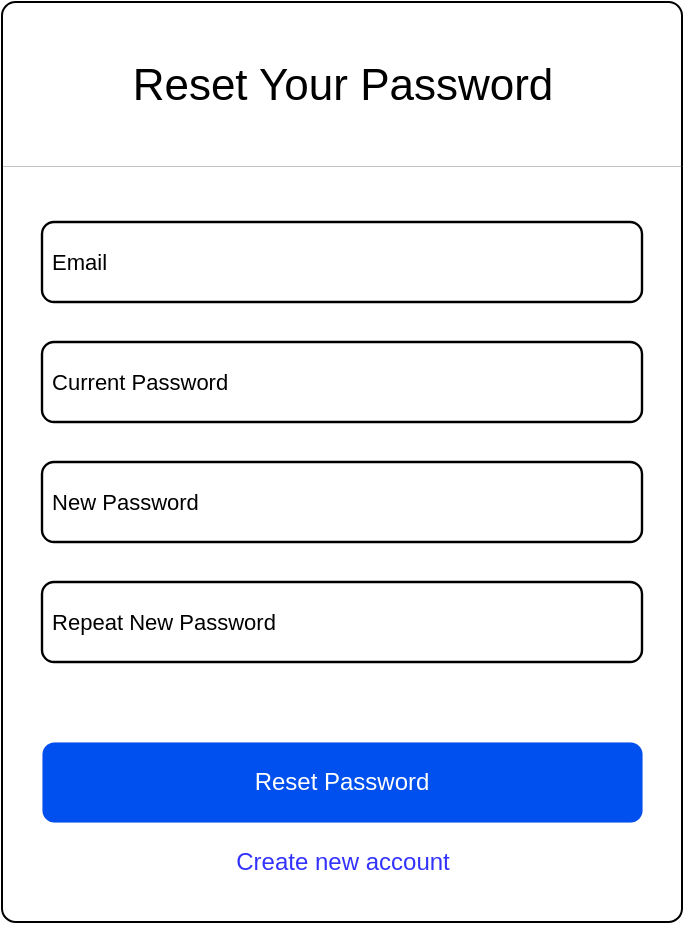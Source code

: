 <mxfile>
    <diagram id="BKEKtbX7UNuSLrMuigM0" name="Page-1">
        <mxGraphModel dx="1386" dy="779" grid="1" gridSize="10" guides="1" tooltips="1" connect="1" arrows="1" fold="1" page="1" pageScale="1" pageWidth="1169" pageHeight="827" math="0" shadow="0">
            <root>
                <mxCell id="0"/>
                <mxCell id="1" parent="0"/>
                <mxCell id="z99f_Usk3d1U_hV03q1l-1" value="" style="rounded=1;whiteSpace=wrap;html=1;gradientColor=none;fillColor=#FFFFFF;glass=0;shadow=0;sketch=0;labelPadding=0;fillOpacity=100;arcSize=2;" parent="1" vertex="1">
                    <mxGeometry x="370" y="190" width="340" height="460" as="geometry"/>
                </mxCell>
                <mxCell id="z99f_Usk3d1U_hV03q1l-2" value="&amp;nbsp;Email" style="rounded=1;whiteSpace=wrap;html=1;align=left;fillColor=#FFFFFF;fontColor=#000000;strokeWidth=1.2;fontSize=11;" parent="1" vertex="1">
                    <mxGeometry x="390" y="300" width="300" height="40" as="geometry"/>
                </mxCell>
                <mxCell id="z99f_Usk3d1U_hV03q1l-3" value="&amp;nbsp;Current Password" style="rounded=1;whiteSpace=wrap;html=1;fillColor=#FFFFFF;fontColor=#000000;align=left;strokeWidth=1.2;fontSize=11;" parent="1" vertex="1">
                    <mxGeometry x="390" y="360" width="300" height="40" as="geometry"/>
                </mxCell>
                <mxCell id="z99f_Usk3d1U_hV03q1l-4" value="Reset Password" style="rounded=1;whiteSpace=wrap;html=1;fillColor=#0050ef;fontColor=#ffffff;strokeColor=#001DBC;strokeWidth=0;" parent="1" vertex="1">
                    <mxGeometry x="390" y="560" width="300" height="40" as="geometry"/>
                </mxCell>
                <mxCell id="z99f_Usk3d1U_hV03q1l-5" value="Create new account" style="text;html=1;align=center;verticalAlign=middle;resizable=0;points=[];autosize=1;fontColor=#3333FF;" parent="1" vertex="1">
                    <mxGeometry x="475" y="605" width="130" height="30" as="geometry"/>
                </mxCell>
                <mxCell id="z99f_Usk3d1U_hV03q1l-7" value="&lt;font style=&quot;font-size: 22px;&quot;&gt;Reset Your Password&lt;/font&gt;" style="text;html=1;align=center;verticalAlign=middle;resizable=0;points=[];autosize=1;strokeColor=none;fillColor=none;fontColor=#000000;" parent="1" vertex="1">
                    <mxGeometry x="425" y="212" width="230" height="40" as="geometry"/>
                </mxCell>
                <mxCell id="z99f_Usk3d1U_hV03q1l-8" value="" style="endArrow=none;html=1;rounded=0;fontSize=22;entryX=1;entryY=0.25;entryDx=0;entryDy=0;strokeColor=#666666;strokeWidth=0.2;exitX=0;exitY=0.25;exitDx=0;exitDy=0;" parent="1" edge="1">
                    <mxGeometry width="50" height="50" relative="1" as="geometry">
                        <mxPoint x="370" y="272" as="sourcePoint"/>
                        <mxPoint x="710" y="272" as="targetPoint"/>
                    </mxGeometry>
                </mxCell>
                <mxCell id="z99f_Usk3d1U_hV03q1l-9" value="&amp;nbsp;New Password" style="rounded=1;whiteSpace=wrap;html=1;align=left;fillColor=#FFFFFF;fontColor=#000000;strokeWidth=1.2;fontSize=11;" parent="1" vertex="1">
                    <mxGeometry x="390" y="420" width="300" height="40" as="geometry"/>
                </mxCell>
                <mxCell id="z99f_Usk3d1U_hV03q1l-10" value="&amp;nbsp;Repeat New Password" style="rounded=1;whiteSpace=wrap;html=1;fillColor=#FFFFFF;fontColor=#000000;align=left;strokeWidth=1.2;fontSize=11;" parent="1" vertex="1">
                    <mxGeometry x="390" y="480" width="300" height="40" as="geometry"/>
                </mxCell>
            </root>
        </mxGraphModel>
    </diagram>
</mxfile>